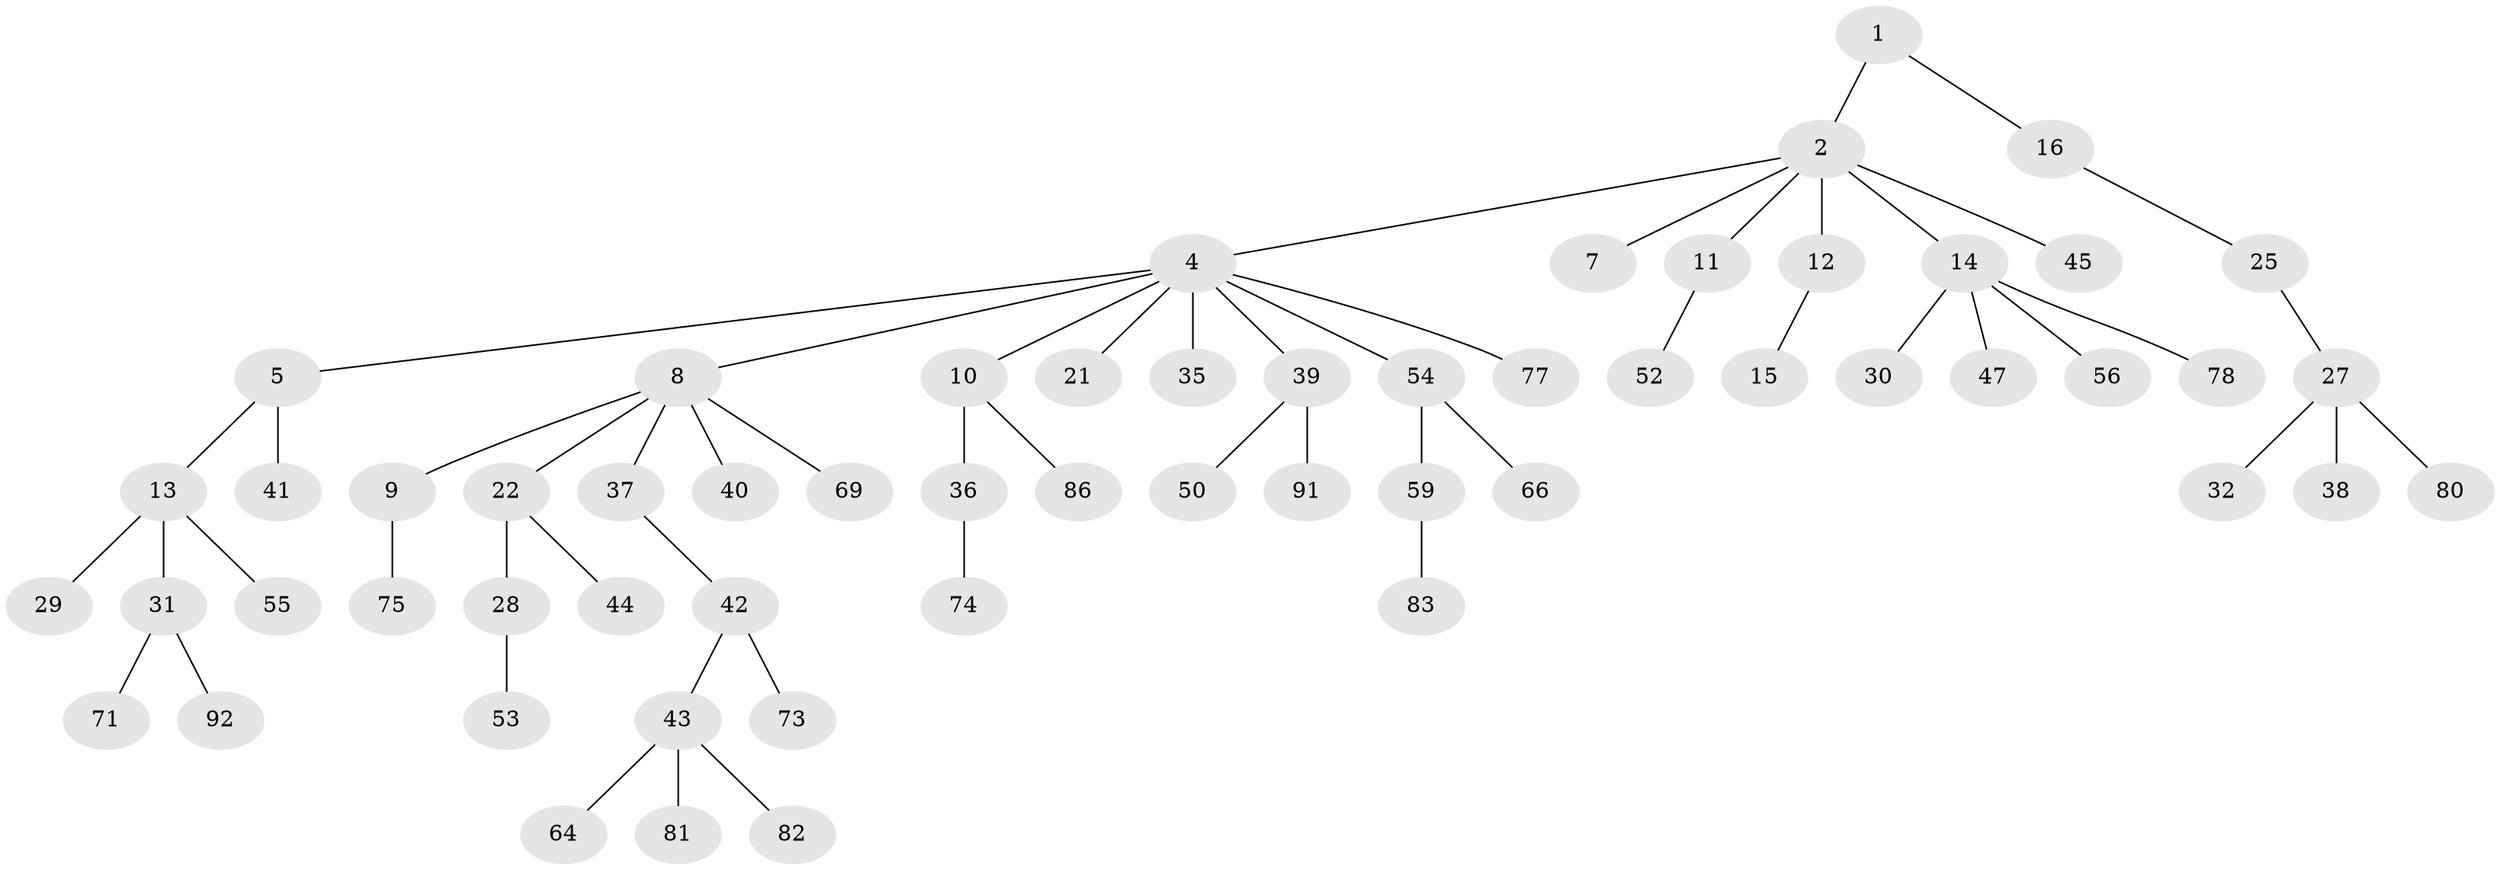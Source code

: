 // original degree distribution, {2: 0.2826086956521739, 5: 0.03260869565217391, 4: 0.08695652173913043, 7: 0.010869565217391304, 3: 0.11956521739130435, 1: 0.4673913043478261}
// Generated by graph-tools (version 1.1) at 2025/11/02/27/25 16:11:25]
// undirected, 58 vertices, 57 edges
graph export_dot {
graph [start="1"]
  node [color=gray90,style=filled];
  1;
  2 [super="+3"];
  4 [super="+6"];
  5 [super="+24"];
  7 [super="+18"];
  8 [super="+19"];
  9 [super="+48"];
  10 [super="+58"];
  11;
  12 [super="+65"];
  13 [super="+20"];
  14 [super="+23"];
  15;
  16 [super="+17"];
  21 [super="+70"];
  22 [super="+26"];
  25;
  27 [super="+51"];
  28 [super="+34"];
  29 [super="+63"];
  30;
  31 [super="+33"];
  32;
  35 [super="+46"];
  36 [super="+72"];
  37;
  38 [super="+76"];
  39 [super="+68"];
  40 [super="+85"];
  41;
  42 [super="+62"];
  43 [super="+67"];
  44;
  45;
  47 [super="+49"];
  50 [super="+61"];
  52 [super="+79"];
  53;
  54 [super="+57"];
  55;
  56 [super="+60"];
  59;
  64 [super="+89"];
  66 [super="+87"];
  69;
  71;
  73;
  74 [super="+90"];
  75;
  77 [super="+84"];
  78;
  80;
  81;
  82;
  83 [super="+88"];
  86;
  91;
  92;
  1 -- 2;
  1 -- 16;
  2 -- 4;
  2 -- 11;
  2 -- 12;
  2 -- 45;
  2 -- 14;
  2 -- 7;
  4 -- 5;
  4 -- 8;
  4 -- 10;
  4 -- 21;
  4 -- 39;
  4 -- 35;
  4 -- 77;
  4 -- 54;
  5 -- 13;
  5 -- 41;
  8 -- 9;
  8 -- 22;
  8 -- 40;
  8 -- 37;
  8 -- 69;
  9 -- 75;
  10 -- 36;
  10 -- 86;
  11 -- 52;
  12 -- 15;
  13 -- 29;
  13 -- 31;
  13 -- 55;
  14 -- 56;
  14 -- 78;
  14 -- 47;
  14 -- 30;
  16 -- 25;
  22 -- 44;
  22 -- 28;
  25 -- 27;
  27 -- 32;
  27 -- 38;
  27 -- 80;
  28 -- 53;
  31 -- 71;
  31 -- 92;
  36 -- 74;
  37 -- 42;
  39 -- 50;
  39 -- 91;
  42 -- 43;
  42 -- 73;
  43 -- 64;
  43 -- 81;
  43 -- 82;
  54 -- 59;
  54 -- 66;
  59 -- 83;
}
